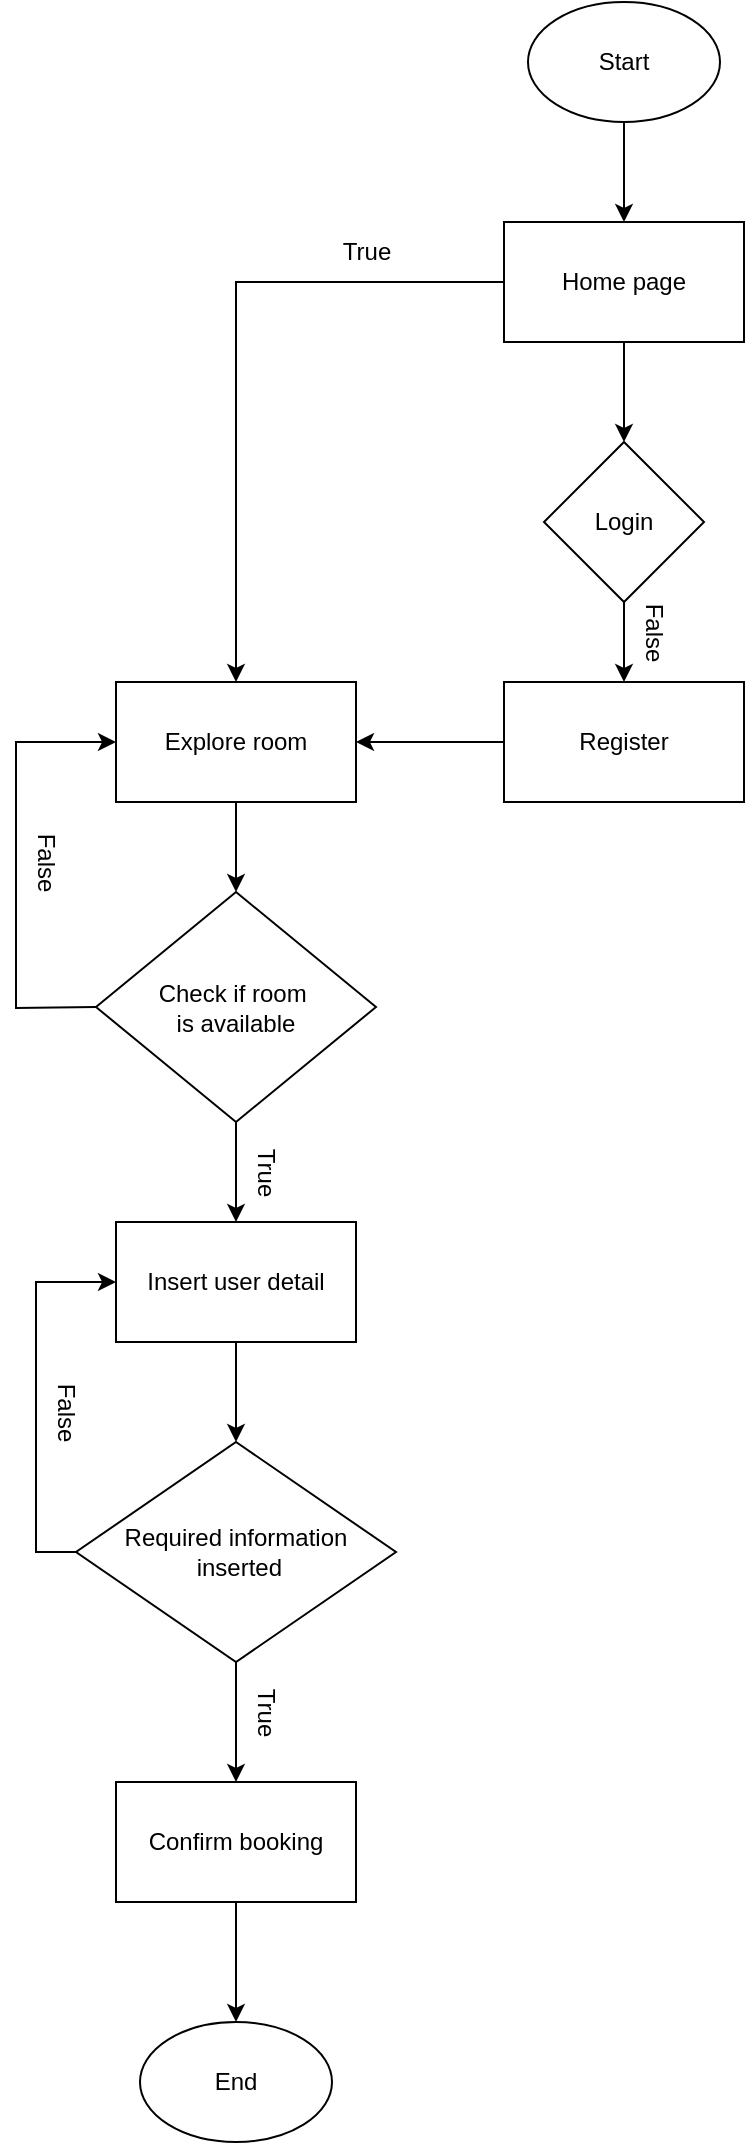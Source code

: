 <mxfile version="22.0.2" type="device">
  <diagram name="Page-1" id="iYFD1QfiTW_Kx8BQwBZe">
    <mxGraphModel dx="794" dy="456" grid="1" gridSize="10" guides="1" tooltips="1" connect="1" arrows="1" fold="1" page="1" pageScale="1" pageWidth="827" pageHeight="1169" math="0" shadow="0">
      <root>
        <mxCell id="0" />
        <mxCell id="1" parent="0" />
        <mxCell id="6cPqMoBjAzJJ05MFASBf-1" value="Start" style="ellipse;whiteSpace=wrap;html=1;" vertex="1" parent="1">
          <mxGeometry x="366" y="60" width="96" height="60" as="geometry" />
        </mxCell>
        <mxCell id="6cPqMoBjAzJJ05MFASBf-2" value="Home page" style="rounded=0;whiteSpace=wrap;html=1;" vertex="1" parent="1">
          <mxGeometry x="354" y="170" width="120" height="60" as="geometry" />
        </mxCell>
        <mxCell id="6cPqMoBjAzJJ05MFASBf-3" value="Login" style="rhombus;whiteSpace=wrap;html=1;" vertex="1" parent="1">
          <mxGeometry x="374" y="280" width="80" height="80" as="geometry" />
        </mxCell>
        <mxCell id="6cPqMoBjAzJJ05MFASBf-4" value="Register" style="rounded=0;whiteSpace=wrap;html=1;" vertex="1" parent="1">
          <mxGeometry x="354" y="400" width="120" height="60" as="geometry" />
        </mxCell>
        <mxCell id="6cPqMoBjAzJJ05MFASBf-5" value="Explore room" style="rounded=0;whiteSpace=wrap;html=1;" vertex="1" parent="1">
          <mxGeometry x="160" y="400" width="120" height="60" as="geometry" />
        </mxCell>
        <mxCell id="6cPqMoBjAzJJ05MFASBf-6" value="Check if room&amp;nbsp;&lt;br&gt;is available" style="rhombus;whiteSpace=wrap;html=1;" vertex="1" parent="1">
          <mxGeometry x="150" y="505" width="140" height="115" as="geometry" />
        </mxCell>
        <mxCell id="6cPqMoBjAzJJ05MFASBf-7" value="Insert user detail" style="rounded=0;whiteSpace=wrap;html=1;" vertex="1" parent="1">
          <mxGeometry x="160" y="670" width="120" height="60" as="geometry" />
        </mxCell>
        <mxCell id="6cPqMoBjAzJJ05MFASBf-8" value="Required information&lt;br&gt;&amp;nbsp;inserted" style="rhombus;whiteSpace=wrap;html=1;" vertex="1" parent="1">
          <mxGeometry x="140" y="780" width="160" height="110" as="geometry" />
        </mxCell>
        <mxCell id="6cPqMoBjAzJJ05MFASBf-9" value="Confirm booking" style="rounded=0;whiteSpace=wrap;html=1;" vertex="1" parent="1">
          <mxGeometry x="160" y="950" width="120" height="60" as="geometry" />
        </mxCell>
        <mxCell id="6cPqMoBjAzJJ05MFASBf-11" value="End" style="ellipse;whiteSpace=wrap;html=1;" vertex="1" parent="1">
          <mxGeometry x="172" y="1070" width="96" height="60" as="geometry" />
        </mxCell>
        <mxCell id="6cPqMoBjAzJJ05MFASBf-12" value="" style="endArrow=classic;html=1;rounded=0;exitX=0.5;exitY=1;exitDx=0;exitDy=0;entryX=0.5;entryY=0;entryDx=0;entryDy=0;" edge="1" parent="1" source="6cPqMoBjAzJJ05MFASBf-1" target="6cPqMoBjAzJJ05MFASBf-2">
          <mxGeometry width="50" height="50" relative="1" as="geometry">
            <mxPoint x="320" y="300" as="sourcePoint" />
            <mxPoint x="370" y="250" as="targetPoint" />
          </mxGeometry>
        </mxCell>
        <mxCell id="6cPqMoBjAzJJ05MFASBf-13" value="" style="endArrow=classic;html=1;rounded=0;entryX=0.5;entryY=0;entryDx=0;entryDy=0;exitX=0.5;exitY=1;exitDx=0;exitDy=0;" edge="1" parent="1" source="6cPqMoBjAzJJ05MFASBf-2" target="6cPqMoBjAzJJ05MFASBf-3">
          <mxGeometry width="50" height="50" relative="1" as="geometry">
            <mxPoint x="320" y="300" as="sourcePoint" />
            <mxPoint x="370" y="250" as="targetPoint" />
          </mxGeometry>
        </mxCell>
        <mxCell id="6cPqMoBjAzJJ05MFASBf-14" value="" style="endArrow=classic;html=1;rounded=0;entryX=0.5;entryY=0;entryDx=0;entryDy=0;exitX=0.5;exitY=1;exitDx=0;exitDy=0;" edge="1" parent="1" source="6cPqMoBjAzJJ05MFASBf-3" target="6cPqMoBjAzJJ05MFASBf-4">
          <mxGeometry width="50" height="50" relative="1" as="geometry">
            <mxPoint x="320" y="300" as="sourcePoint" />
            <mxPoint x="370" y="250" as="targetPoint" />
          </mxGeometry>
        </mxCell>
        <mxCell id="6cPqMoBjAzJJ05MFASBf-15" value="" style="endArrow=classic;html=1;rounded=0;entryX=0.5;entryY=0;entryDx=0;entryDy=0;exitX=0;exitY=0.5;exitDx=0;exitDy=0;" edge="1" parent="1" source="6cPqMoBjAzJJ05MFASBf-2" target="6cPqMoBjAzJJ05MFASBf-5">
          <mxGeometry width="50" height="50" relative="1" as="geometry">
            <mxPoint x="320" y="300" as="sourcePoint" />
            <mxPoint x="370" y="250" as="targetPoint" />
            <Array as="points">
              <mxPoint x="220" y="200" />
            </Array>
          </mxGeometry>
        </mxCell>
        <mxCell id="6cPqMoBjAzJJ05MFASBf-16" value="" style="endArrow=classic;html=1;rounded=0;entryX=1;entryY=0.5;entryDx=0;entryDy=0;exitX=0;exitY=0.5;exitDx=0;exitDy=0;" edge="1" parent="1" source="6cPqMoBjAzJJ05MFASBf-4" target="6cPqMoBjAzJJ05MFASBf-5">
          <mxGeometry width="50" height="50" relative="1" as="geometry">
            <mxPoint x="320" y="440" as="sourcePoint" />
            <mxPoint x="370" y="390" as="targetPoint" />
          </mxGeometry>
        </mxCell>
        <mxCell id="6cPqMoBjAzJJ05MFASBf-17" value="" style="endArrow=classic;html=1;rounded=0;entryX=0.5;entryY=0;entryDx=0;entryDy=0;exitX=0.5;exitY=1;exitDx=0;exitDy=0;" edge="1" parent="1" source="6cPqMoBjAzJJ05MFASBf-5" target="6cPqMoBjAzJJ05MFASBf-6">
          <mxGeometry width="50" height="50" relative="1" as="geometry">
            <mxPoint x="320" y="440" as="sourcePoint" />
            <mxPoint x="370" y="390" as="targetPoint" />
          </mxGeometry>
        </mxCell>
        <mxCell id="6cPqMoBjAzJJ05MFASBf-18" value="" style="endArrow=classic;html=1;rounded=0;entryX=0;entryY=0.5;entryDx=0;entryDy=0;exitX=0;exitY=0.5;exitDx=0;exitDy=0;" edge="1" parent="1" source="6cPqMoBjAzJJ05MFASBf-6" target="6cPqMoBjAzJJ05MFASBf-5">
          <mxGeometry width="50" height="50" relative="1" as="geometry">
            <mxPoint x="320" y="440" as="sourcePoint" />
            <mxPoint x="370" y="390" as="targetPoint" />
            <Array as="points">
              <mxPoint x="110" y="563" />
              <mxPoint x="110" y="430" />
            </Array>
          </mxGeometry>
        </mxCell>
        <mxCell id="6cPqMoBjAzJJ05MFASBf-19" value="" style="endArrow=classic;html=1;rounded=0;entryX=0.5;entryY=0;entryDx=0;entryDy=0;exitX=0.5;exitY=1;exitDx=0;exitDy=0;" edge="1" parent="1" source="6cPqMoBjAzJJ05MFASBf-6" target="6cPqMoBjAzJJ05MFASBf-7">
          <mxGeometry width="50" height="50" relative="1" as="geometry">
            <mxPoint x="290" y="540" as="sourcePoint" />
            <mxPoint x="340" y="490" as="targetPoint" />
          </mxGeometry>
        </mxCell>
        <mxCell id="6cPqMoBjAzJJ05MFASBf-20" value="" style="endArrow=classic;html=1;rounded=0;entryX=0.5;entryY=0;entryDx=0;entryDy=0;exitX=0.5;exitY=1;exitDx=0;exitDy=0;" edge="1" parent="1" source="6cPqMoBjAzJJ05MFASBf-7" target="6cPqMoBjAzJJ05MFASBf-8">
          <mxGeometry width="50" height="50" relative="1" as="geometry">
            <mxPoint x="260" y="790" as="sourcePoint" />
            <mxPoint x="310" y="740" as="targetPoint" />
          </mxGeometry>
        </mxCell>
        <mxCell id="6cPqMoBjAzJJ05MFASBf-21" value="" style="endArrow=classic;html=1;rounded=0;entryX=0;entryY=0.5;entryDx=0;entryDy=0;exitX=0;exitY=0.5;exitDx=0;exitDy=0;" edge="1" parent="1" source="6cPqMoBjAzJJ05MFASBf-8" target="6cPqMoBjAzJJ05MFASBf-7">
          <mxGeometry width="50" height="50" relative="1" as="geometry">
            <mxPoint x="230" y="860" as="sourcePoint" />
            <mxPoint x="280" y="810" as="targetPoint" />
            <Array as="points">
              <mxPoint x="120" y="835" />
              <mxPoint x="120" y="700" />
            </Array>
          </mxGeometry>
        </mxCell>
        <mxCell id="6cPqMoBjAzJJ05MFASBf-22" value="" style="endArrow=classic;html=1;rounded=0;entryX=0.5;entryY=0;entryDx=0;entryDy=0;exitX=0.5;exitY=1;exitDx=0;exitDy=0;" edge="1" parent="1" source="6cPqMoBjAzJJ05MFASBf-8" target="6cPqMoBjAzJJ05MFASBf-9">
          <mxGeometry width="50" height="50" relative="1" as="geometry">
            <mxPoint x="230" y="860" as="sourcePoint" />
            <mxPoint x="280" y="810" as="targetPoint" />
          </mxGeometry>
        </mxCell>
        <mxCell id="6cPqMoBjAzJJ05MFASBf-23" value="" style="endArrow=classic;html=1;rounded=0;entryX=0.5;entryY=0;entryDx=0;entryDy=0;exitX=0.5;exitY=1;exitDx=0;exitDy=0;" edge="1" parent="1" source="6cPqMoBjAzJJ05MFASBf-9" target="6cPqMoBjAzJJ05MFASBf-11">
          <mxGeometry width="50" height="50" relative="1" as="geometry">
            <mxPoint x="230" y="970" as="sourcePoint" />
            <mxPoint x="280" y="920" as="targetPoint" />
          </mxGeometry>
        </mxCell>
        <mxCell id="6cPqMoBjAzJJ05MFASBf-24" value="True" style="text;html=1;align=center;verticalAlign=middle;resizable=0;points=[];autosize=1;strokeColor=none;fillColor=none;rotation=90;" vertex="1" parent="1">
          <mxGeometry x="210" y="900" width="50" height="30" as="geometry" />
        </mxCell>
        <mxCell id="6cPqMoBjAzJJ05MFASBf-25" value="False" style="text;html=1;align=center;verticalAlign=middle;resizable=0;points=[];autosize=1;strokeColor=none;fillColor=none;rotation=90;" vertex="1" parent="1">
          <mxGeometry x="110" y="750" width="50" height="30" as="geometry" />
        </mxCell>
        <mxCell id="6cPqMoBjAzJJ05MFASBf-26" value="True" style="text;html=1;align=center;verticalAlign=middle;resizable=0;points=[];autosize=1;strokeColor=none;fillColor=none;rotation=90;" vertex="1" parent="1">
          <mxGeometry x="210" y="630" width="50" height="30" as="geometry" />
        </mxCell>
        <mxCell id="6cPqMoBjAzJJ05MFASBf-27" value="False" style="text;html=1;align=center;verticalAlign=middle;resizable=0;points=[];autosize=1;strokeColor=none;fillColor=none;rotation=90;" vertex="1" parent="1">
          <mxGeometry x="100" y="475" width="50" height="30" as="geometry" />
        </mxCell>
        <mxCell id="6cPqMoBjAzJJ05MFASBf-28" value="False" style="text;html=1;align=center;verticalAlign=middle;resizable=0;points=[];autosize=1;strokeColor=none;fillColor=none;rotation=90;" vertex="1" parent="1">
          <mxGeometry x="404" y="360" width="50" height="30" as="geometry" />
        </mxCell>
        <mxCell id="6cPqMoBjAzJJ05MFASBf-29" value="True" style="text;html=1;align=center;verticalAlign=middle;resizable=0;points=[];autosize=1;strokeColor=none;fillColor=none;" vertex="1" parent="1">
          <mxGeometry x="260" y="170" width="50" height="30" as="geometry" />
        </mxCell>
      </root>
    </mxGraphModel>
  </diagram>
</mxfile>
